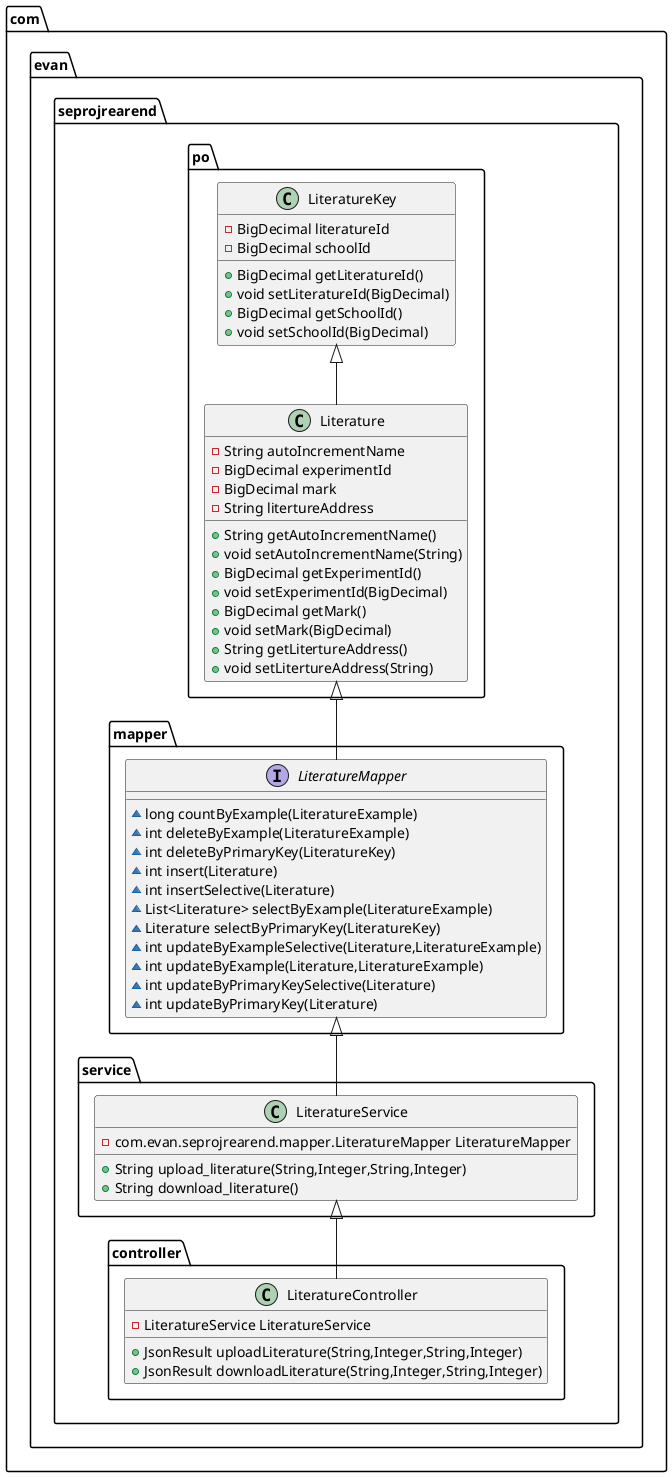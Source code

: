 @startuml
'https://plantuml.com/class-diagram
com.evan.seprojrearend.po.LiteratureKey <|-- com.evan.seprojrearend.po.Literature
com.evan.seprojrearend.po.Literature <|-- com.evan.seprojrearend.mapper.LiteratureMapper
com.evan.seprojrearend.mapper.LiteratureMapper <|-- com.evan.seprojrearend.service.LiteratureService
com.evan.seprojrearend.service.LiteratureService <|-- com.evan.seprojrearend.controller.LiteratureController

class com.evan.seprojrearend.po.Literature {
- String autoIncrementName
- BigDecimal experimentId
- BigDecimal mark
- String litertureAddress
+ String getAutoIncrementName()
+ void setAutoIncrementName(String)
+ BigDecimal getExperimentId()
+ void setExperimentId(BigDecimal)
+ BigDecimal getMark()
+ void setMark(BigDecimal)
+ String getLitertureAddress()
+ void setLitertureAddress(String)
}

class com.evan.seprojrearend.po.LiteratureKey {
- BigDecimal literatureId
- BigDecimal schoolId
+ BigDecimal getLiteratureId()
+ void setLiteratureId(BigDecimal)
+ BigDecimal getSchoolId()
+ void setSchoolId(BigDecimal)
}

interface com.evan.seprojrearend.mapper.LiteratureMapper {
~ long countByExample(LiteratureExample)
~ int deleteByExample(LiteratureExample)
~ int deleteByPrimaryKey(LiteratureKey)
~ int insert(Literature)
~ int insertSelective(Literature)
~ List<Literature> selectByExample(LiteratureExample)
~ Literature selectByPrimaryKey(LiteratureKey)
~ int updateByExampleSelective(Literature,LiteratureExample)
~ int updateByExample(Literature,LiteratureExample)
~ int updateByPrimaryKeySelective(Literature)
~ int updateByPrimaryKey(Literature)
}

class com.evan.seprojrearend.service.LiteratureService {
- com.evan.seprojrearend.mapper.LiteratureMapper LiteratureMapper
+ String upload_literature(String,Integer,String,Integer)
+ String download_literature()
}

class com.evan.seprojrearend.controller.LiteratureController {
- LiteratureService LiteratureService
+ JsonResult uploadLiterature(String,Integer,String,Integer)
+ JsonResult downloadLiterature(String,Integer,String,Integer)
}

@enduml